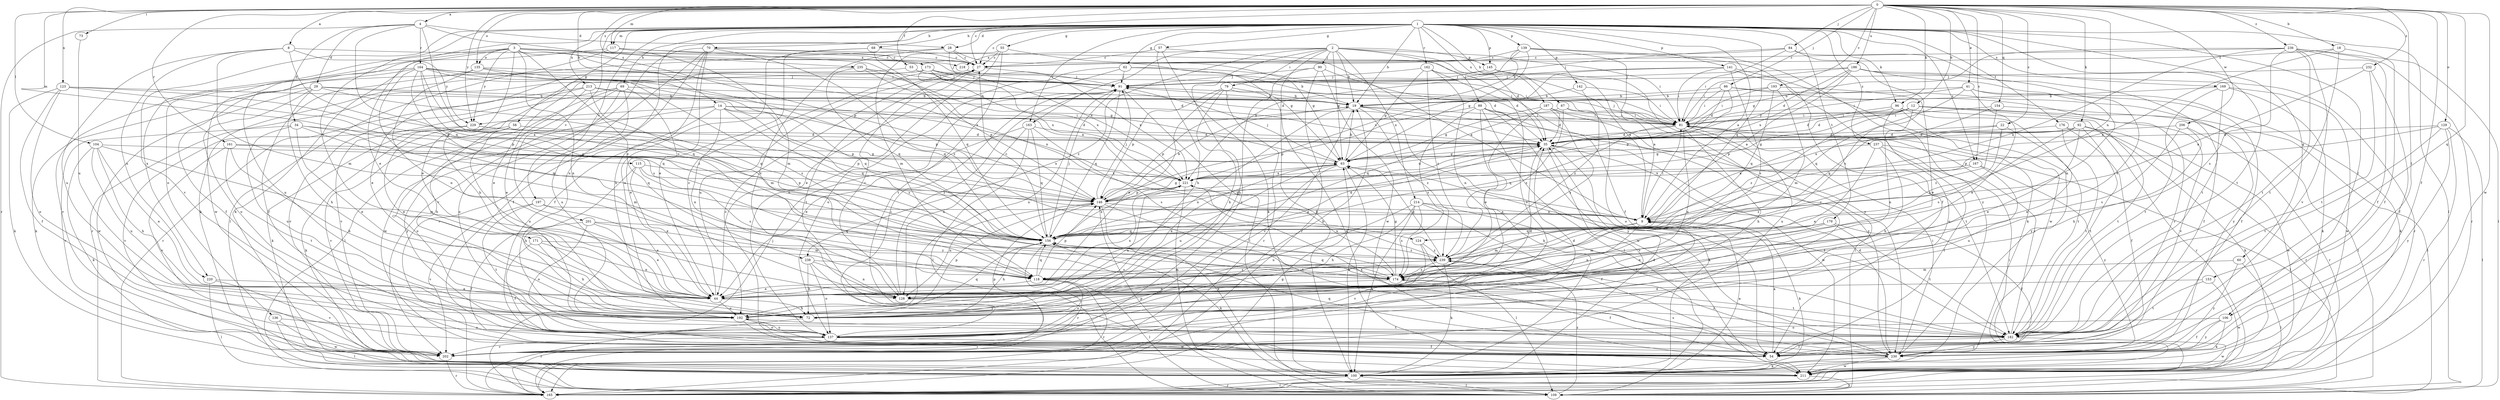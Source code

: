 strict digraph  {
0;
1;
2;
3;
4;
8;
9;
12;
14;
18;
19;
22;
27;
28;
29;
34;
35;
41;
44;
53;
54;
55;
57;
58;
60;
62;
63;
67;
68;
69;
70;
72;
73;
79;
81;
84;
86;
89;
90;
91;
92;
96;
100;
104;
106;
109;
115;
117;
118;
123;
124;
128;
129;
135;
136;
137;
139;
141;
142;
145;
146;
153;
154;
156;
161;
162;
163;
164;
165;
167;
169;
171;
173;
174;
176;
179;
182;
186;
187;
192;
193;
197;
201;
202;
206;
211;
213;
214;
218;
220;
221;
229;
230;
232;
235;
236;
237;
238;
239;
0 -> 4  [label=a];
0 -> 8  [label=a];
0 -> 12  [label=b];
0 -> 14  [label=b];
0 -> 18  [label=b];
0 -> 22  [label=c];
0 -> 27  [label=c];
0 -> 41  [label=e];
0 -> 53  [label=f];
0 -> 54  [label=f];
0 -> 73  [label=i];
0 -> 84  [label=j];
0 -> 86  [label=j];
0 -> 92  [label=k];
0 -> 96  [label=k];
0 -> 104  [label=l];
0 -> 106  [label=l];
0 -> 115  [label=m];
0 -> 117  [label=m];
0 -> 123  [label=n];
0 -> 124  [label=n];
0 -> 129  [label=o];
0 -> 135  [label=o];
0 -> 153  [label=q];
0 -> 154  [label=q];
0 -> 161  [label=r];
0 -> 167  [label=s];
0 -> 186  [label=u];
0 -> 193  [label=v];
0 -> 206  [label=w];
0 -> 211  [label=w];
0 -> 229  [label=y];
0 -> 232  [label=z];
0 -> 235  [label=z];
0 -> 236  [label=z];
1 -> 9  [label=a];
1 -> 19  [label=b];
1 -> 27  [label=c];
1 -> 28  [label=d];
1 -> 44  [label=e];
1 -> 55  [label=g];
1 -> 57  [label=g];
1 -> 58  [label=g];
1 -> 60  [label=g];
1 -> 62  [label=g];
1 -> 67  [label=h];
1 -> 68  [label=h];
1 -> 69  [label=h];
1 -> 70  [label=h];
1 -> 96  [label=k];
1 -> 106  [label=l];
1 -> 109  [label=l];
1 -> 117  [label=m];
1 -> 139  [label=p];
1 -> 141  [label=p];
1 -> 142  [label=p];
1 -> 145  [label=p];
1 -> 156  [label=q];
1 -> 162  [label=r];
1 -> 163  [label=r];
1 -> 167  [label=s];
1 -> 169  [label=s];
1 -> 171  [label=s];
1 -> 176  [label=t];
1 -> 179  [label=t];
1 -> 182  [label=t];
1 -> 187  [label=u];
1 -> 192  [label=u];
1 -> 197  [label=v];
1 -> 201  [label=v];
1 -> 202  [label=v];
1 -> 213  [label=x];
1 -> 237  [label=z];
2 -> 9  [label=a];
2 -> 19  [label=b];
2 -> 63  [label=g];
2 -> 79  [label=i];
2 -> 81  [label=i];
2 -> 89  [label=j];
2 -> 90  [label=j];
2 -> 100  [label=k];
2 -> 145  [label=p];
2 -> 163  [label=r];
2 -> 202  [label=v];
2 -> 214  [label=x];
2 -> 218  [label=x];
2 -> 238  [label=z];
3 -> 44  [label=e];
3 -> 91  [label=j];
3 -> 124  [label=n];
3 -> 128  [label=n];
3 -> 135  [label=o];
3 -> 136  [label=o];
3 -> 173  [label=s];
3 -> 211  [label=w];
3 -> 218  [label=x];
3 -> 220  [label=x];
3 -> 229  [label=y];
3 -> 238  [label=z];
4 -> 28  [label=d];
4 -> 29  [label=d];
4 -> 34  [label=d];
4 -> 146  [label=p];
4 -> 156  [label=q];
4 -> 164  [label=r];
4 -> 165  [label=r];
4 -> 174  [label=s];
8 -> 9  [label=a];
8 -> 27  [label=c];
8 -> 118  [label=m];
8 -> 192  [label=u];
8 -> 220  [label=x];
8 -> 229  [label=y];
9 -> 81  [label=i];
9 -> 100  [label=k];
9 -> 118  [label=m];
9 -> 128  [label=n];
9 -> 156  [label=q];
12 -> 35  [label=d];
12 -> 81  [label=i];
12 -> 109  [label=l];
12 -> 128  [label=n];
12 -> 146  [label=p];
12 -> 182  [label=t];
12 -> 202  [label=v];
12 -> 229  [label=y];
12 -> 239  [label=z];
14 -> 35  [label=d];
14 -> 72  [label=h];
14 -> 81  [label=i];
14 -> 100  [label=k];
14 -> 128  [label=n];
14 -> 146  [label=p];
14 -> 156  [label=q];
14 -> 174  [label=s];
14 -> 230  [label=y];
18 -> 9  [label=a];
18 -> 27  [label=c];
18 -> 54  [label=f];
18 -> 182  [label=t];
19 -> 81  [label=i];
19 -> 128  [label=n];
19 -> 146  [label=p];
19 -> 182  [label=t];
19 -> 202  [label=v];
19 -> 230  [label=y];
19 -> 239  [label=z];
22 -> 9  [label=a];
22 -> 35  [label=d];
22 -> 44  [label=e];
22 -> 239  [label=z];
27 -> 91  [label=j];
27 -> 182  [label=t];
27 -> 192  [label=u];
28 -> 27  [label=c];
28 -> 63  [label=g];
28 -> 100  [label=k];
28 -> 128  [label=n];
28 -> 221  [label=x];
29 -> 19  [label=b];
29 -> 72  [label=h];
29 -> 100  [label=k];
29 -> 137  [label=o];
29 -> 146  [label=p];
29 -> 156  [label=q];
29 -> 211  [label=w];
34 -> 35  [label=d];
34 -> 44  [label=e];
34 -> 118  [label=m];
34 -> 156  [label=q];
34 -> 192  [label=u];
34 -> 202  [label=v];
35 -> 63  [label=g];
35 -> 100  [label=k];
35 -> 156  [label=q];
35 -> 202  [label=v];
35 -> 211  [label=w];
41 -> 19  [label=b];
41 -> 44  [label=e];
41 -> 54  [label=f];
41 -> 81  [label=i];
41 -> 100  [label=k];
41 -> 156  [label=q];
44 -> 27  [label=c];
44 -> 72  [label=h];
44 -> 192  [label=u];
44 -> 221  [label=x];
53 -> 35  [label=d];
53 -> 44  [label=e];
53 -> 91  [label=j];
54 -> 9  [label=a];
54 -> 27  [label=c];
54 -> 174  [label=s];
55 -> 27  [label=c];
55 -> 63  [label=g];
55 -> 118  [label=m];
55 -> 137  [label=o];
55 -> 182  [label=t];
57 -> 27  [label=c];
57 -> 35  [label=d];
57 -> 72  [label=h];
57 -> 100  [label=k];
58 -> 35  [label=d];
58 -> 100  [label=k];
58 -> 137  [label=o];
58 -> 192  [label=u];
58 -> 202  [label=v];
60 -> 109  [label=l];
60 -> 118  [label=m];
60 -> 230  [label=y];
62 -> 19  [label=b];
62 -> 44  [label=e];
62 -> 81  [label=i];
62 -> 91  [label=j];
62 -> 137  [label=o];
63 -> 19  [label=b];
63 -> 44  [label=e];
63 -> 91  [label=j];
63 -> 100  [label=k];
63 -> 137  [label=o];
63 -> 182  [label=t];
63 -> 192  [label=u];
63 -> 221  [label=x];
67 -> 81  [label=i];
67 -> 137  [label=o];
67 -> 156  [label=q];
67 -> 239  [label=z];
68 -> 27  [label=c];
68 -> 44  [label=e];
68 -> 54  [label=f];
68 -> 156  [label=q];
69 -> 19  [label=b];
69 -> 44  [label=e];
69 -> 109  [label=l];
69 -> 137  [label=o];
69 -> 192  [label=u];
69 -> 202  [label=v];
69 -> 211  [label=w];
70 -> 9  [label=a];
70 -> 27  [label=c];
70 -> 54  [label=f];
70 -> 72  [label=h];
70 -> 165  [label=r];
70 -> 192  [label=u];
70 -> 202  [label=v];
70 -> 239  [label=z];
72 -> 146  [label=p];
72 -> 165  [label=r];
73 -> 192  [label=u];
79 -> 19  [label=b];
79 -> 44  [label=e];
79 -> 72  [label=h];
79 -> 146  [label=p];
79 -> 165  [label=r];
79 -> 211  [label=w];
81 -> 35  [label=d];
81 -> 72  [label=h];
81 -> 91  [label=j];
81 -> 128  [label=n];
81 -> 156  [label=q];
81 -> 192  [label=u];
84 -> 27  [label=c];
84 -> 81  [label=i];
84 -> 91  [label=j];
84 -> 174  [label=s];
84 -> 182  [label=t];
86 -> 19  [label=b];
86 -> 35  [label=d];
86 -> 81  [label=i];
86 -> 146  [label=p];
86 -> 202  [label=v];
86 -> 230  [label=y];
89 -> 81  [label=i];
89 -> 100  [label=k];
89 -> 109  [label=l];
89 -> 146  [label=p];
89 -> 174  [label=s];
89 -> 211  [label=w];
89 -> 230  [label=y];
90 -> 35  [label=d];
90 -> 72  [label=h];
90 -> 91  [label=j];
90 -> 165  [label=r];
90 -> 211  [label=w];
91 -> 19  [label=b];
91 -> 109  [label=l];
91 -> 156  [label=q];
91 -> 192  [label=u];
92 -> 35  [label=d];
92 -> 44  [label=e];
92 -> 63  [label=g];
92 -> 100  [label=k];
92 -> 174  [label=s];
92 -> 182  [label=t];
92 -> 211  [label=w];
92 -> 221  [label=x];
96 -> 35  [label=d];
96 -> 81  [label=i];
96 -> 137  [label=o];
96 -> 165  [label=r];
96 -> 182  [label=t];
96 -> 230  [label=y];
100 -> 9  [label=a];
100 -> 35  [label=d];
100 -> 109  [label=l];
100 -> 165  [label=r];
104 -> 44  [label=e];
104 -> 63  [label=g];
104 -> 72  [label=h];
104 -> 100  [label=k];
104 -> 118  [label=m];
104 -> 192  [label=u];
106 -> 54  [label=f];
106 -> 100  [label=k];
106 -> 137  [label=o];
106 -> 230  [label=y];
109 -> 146  [label=p];
109 -> 239  [label=z];
115 -> 44  [label=e];
115 -> 72  [label=h];
115 -> 146  [label=p];
115 -> 174  [label=s];
115 -> 221  [label=x];
117 -> 9  [label=a];
117 -> 27  [label=c];
117 -> 100  [label=k];
117 -> 109  [label=l];
117 -> 118  [label=m];
118 -> 44  [label=e];
118 -> 109  [label=l];
118 -> 137  [label=o];
118 -> 146  [label=p];
118 -> 156  [label=q];
118 -> 165  [label=r];
118 -> 239  [label=z];
123 -> 19  [label=b];
123 -> 54  [label=f];
123 -> 100  [label=k];
123 -> 137  [label=o];
123 -> 146  [label=p];
123 -> 156  [label=q];
124 -> 109  [label=l];
124 -> 202  [label=v];
124 -> 239  [label=z];
128 -> 27  [label=c];
128 -> 91  [label=j];
128 -> 165  [label=r];
129 -> 35  [label=d];
129 -> 109  [label=l];
129 -> 146  [label=p];
129 -> 165  [label=r];
129 -> 182  [label=t];
129 -> 230  [label=y];
135 -> 54  [label=f];
135 -> 91  [label=j];
135 -> 128  [label=n];
135 -> 156  [label=q];
135 -> 174  [label=s];
136 -> 109  [label=l];
136 -> 137  [label=o];
136 -> 211  [label=w];
137 -> 19  [label=b];
137 -> 35  [label=d];
137 -> 54  [label=f];
137 -> 91  [label=j];
137 -> 192  [label=u];
137 -> 202  [label=v];
139 -> 19  [label=b];
139 -> 27  [label=c];
139 -> 54  [label=f];
139 -> 63  [label=g];
139 -> 202  [label=v];
139 -> 221  [label=x];
139 -> 230  [label=y];
141 -> 81  [label=i];
141 -> 91  [label=j];
141 -> 100  [label=k];
141 -> 174  [label=s];
141 -> 211  [label=w];
141 -> 221  [label=x];
142 -> 19  [label=b];
142 -> 81  [label=i];
142 -> 239  [label=z];
145 -> 9  [label=a];
145 -> 91  [label=j];
145 -> 230  [label=y];
146 -> 9  [label=a];
146 -> 19  [label=b];
146 -> 63  [label=g];
146 -> 91  [label=j];
146 -> 100  [label=k];
146 -> 128  [label=n];
146 -> 182  [label=t];
153 -> 44  [label=e];
153 -> 182  [label=t];
153 -> 211  [label=w];
154 -> 81  [label=i];
154 -> 109  [label=l];
154 -> 156  [label=q];
154 -> 239  [label=z];
156 -> 27  [label=c];
156 -> 35  [label=d];
156 -> 72  [label=h];
156 -> 91  [label=j];
156 -> 100  [label=k];
156 -> 165  [label=r];
156 -> 221  [label=x];
156 -> 239  [label=z];
161 -> 63  [label=g];
161 -> 72  [label=h];
161 -> 182  [label=t];
161 -> 202  [label=v];
161 -> 221  [label=x];
162 -> 54  [label=f];
162 -> 63  [label=g];
162 -> 91  [label=j];
162 -> 128  [label=n];
162 -> 137  [label=o];
162 -> 239  [label=z];
163 -> 35  [label=d];
163 -> 44  [label=e];
163 -> 109  [label=l];
163 -> 128  [label=n];
163 -> 156  [label=q];
163 -> 174  [label=s];
164 -> 35  [label=d];
164 -> 81  [label=i];
164 -> 91  [label=j];
164 -> 118  [label=m];
164 -> 156  [label=q];
164 -> 174  [label=s];
164 -> 192  [label=u];
164 -> 202  [label=v];
164 -> 221  [label=x];
164 -> 239  [label=z];
165 -> 63  [label=g];
165 -> 81  [label=i];
165 -> 91  [label=j];
167 -> 192  [label=u];
167 -> 221  [label=x];
167 -> 230  [label=y];
167 -> 239  [label=z];
169 -> 19  [label=b];
169 -> 54  [label=f];
169 -> 100  [label=k];
169 -> 182  [label=t];
169 -> 211  [label=w];
171 -> 54  [label=f];
171 -> 72  [label=h];
171 -> 128  [label=n];
171 -> 239  [label=z];
173 -> 35  [label=d];
173 -> 44  [label=e];
173 -> 63  [label=g];
173 -> 72  [label=h];
173 -> 81  [label=i];
173 -> 91  [label=j];
173 -> 165  [label=r];
173 -> 221  [label=x];
174 -> 54  [label=f];
174 -> 63  [label=g];
174 -> 128  [label=n];
174 -> 156  [label=q];
174 -> 182  [label=t];
174 -> 221  [label=x];
176 -> 35  [label=d];
176 -> 54  [label=f];
176 -> 165  [label=r];
176 -> 182  [label=t];
179 -> 44  [label=e];
179 -> 54  [label=f];
179 -> 118  [label=m];
179 -> 156  [label=q];
179 -> 182  [label=t];
182 -> 54  [label=f];
182 -> 81  [label=i];
182 -> 211  [label=w];
182 -> 230  [label=y];
186 -> 9  [label=a];
186 -> 35  [label=d];
186 -> 81  [label=i];
186 -> 91  [label=j];
186 -> 118  [label=m];
186 -> 165  [label=r];
186 -> 174  [label=s];
186 -> 221  [label=x];
187 -> 35  [label=d];
187 -> 44  [label=e];
187 -> 63  [label=g];
187 -> 81  [label=i];
187 -> 109  [label=l];
187 -> 174  [label=s];
192 -> 35  [label=d];
192 -> 137  [label=o];
192 -> 156  [label=q];
192 -> 182  [label=t];
192 -> 211  [label=w];
192 -> 221  [label=x];
193 -> 19  [label=b];
193 -> 44  [label=e];
193 -> 81  [label=i];
193 -> 118  [label=m];
193 -> 156  [label=q];
197 -> 9  [label=a];
197 -> 44  [label=e];
197 -> 182  [label=t];
197 -> 202  [label=v];
201 -> 44  [label=e];
201 -> 54  [label=f];
201 -> 118  [label=m];
201 -> 137  [label=o];
201 -> 156  [label=q];
202 -> 146  [label=p];
202 -> 165  [label=r];
206 -> 35  [label=d];
206 -> 72  [label=h];
206 -> 165  [label=r];
206 -> 174  [label=s];
211 -> 109  [label=l];
211 -> 165  [label=r];
213 -> 19  [label=b];
213 -> 44  [label=e];
213 -> 118  [label=m];
213 -> 156  [label=q];
213 -> 165  [label=r];
213 -> 202  [label=v];
214 -> 9  [label=a];
214 -> 54  [label=f];
214 -> 72  [label=h];
214 -> 100  [label=k];
214 -> 174  [label=s];
214 -> 182  [label=t];
214 -> 192  [label=u];
218 -> 221  [label=x];
220 -> 44  [label=e];
220 -> 109  [label=l];
220 -> 202  [label=v];
221 -> 35  [label=d];
221 -> 109  [label=l];
221 -> 146  [label=p];
229 -> 35  [label=d];
229 -> 44  [label=e];
229 -> 146  [label=p];
229 -> 202  [label=v];
230 -> 35  [label=d];
230 -> 81  [label=i];
230 -> 100  [label=k];
230 -> 156  [label=q];
230 -> 211  [label=w];
230 -> 221  [label=x];
230 -> 239  [label=z];
232 -> 9  [label=a];
232 -> 54  [label=f];
232 -> 91  [label=j];
232 -> 182  [label=t];
235 -> 54  [label=f];
235 -> 91  [label=j];
235 -> 146  [label=p];
235 -> 156  [label=q];
235 -> 221  [label=x];
236 -> 9  [label=a];
236 -> 27  [label=c];
236 -> 54  [label=f];
236 -> 63  [label=g];
236 -> 109  [label=l];
236 -> 165  [label=r];
236 -> 174  [label=s];
236 -> 182  [label=t];
236 -> 202  [label=v];
237 -> 44  [label=e];
237 -> 54  [label=f];
237 -> 63  [label=g];
237 -> 72  [label=h];
237 -> 109  [label=l];
238 -> 72  [label=h];
238 -> 128  [label=n];
238 -> 137  [label=o];
238 -> 174  [label=s];
238 -> 230  [label=y];
239 -> 63  [label=g];
239 -> 100  [label=k];
239 -> 118  [label=m];
239 -> 174  [label=s];
}
